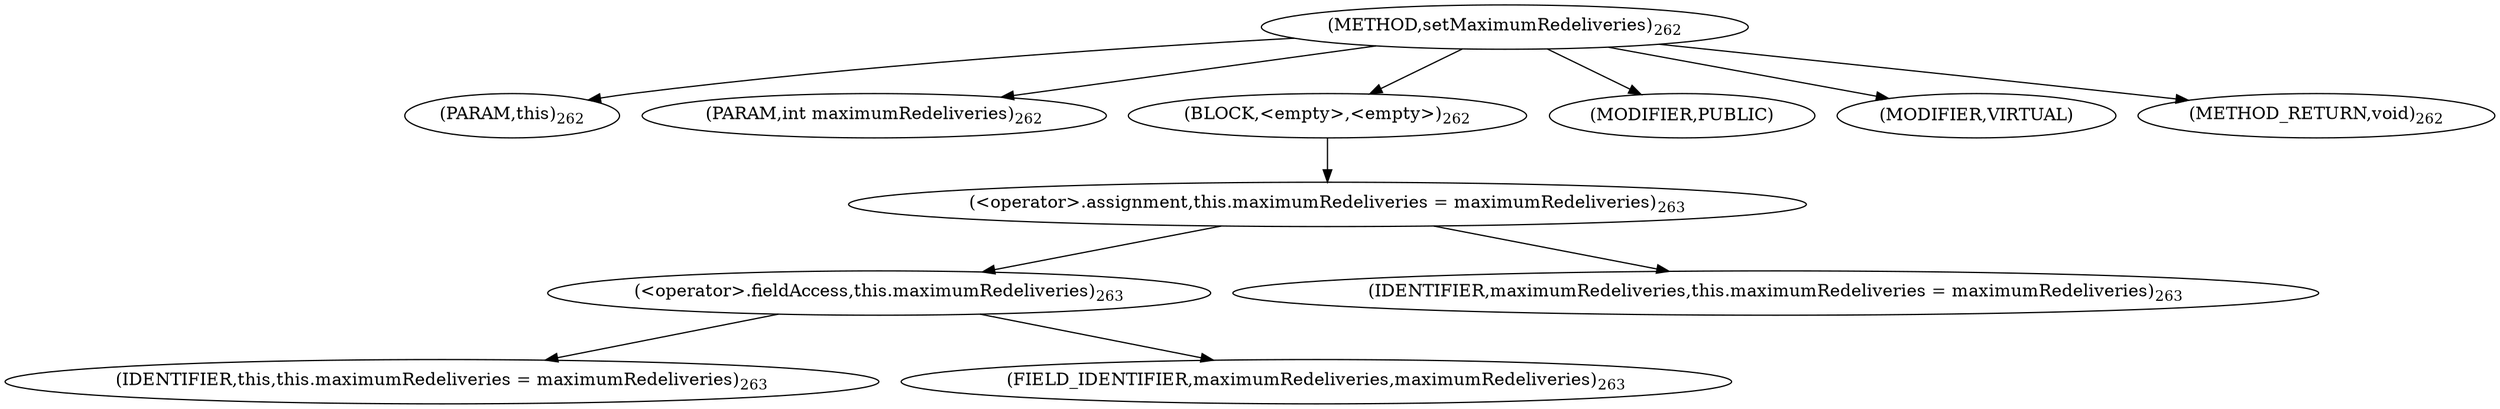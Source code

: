 digraph "setMaximumRedeliveries" {  
"507" [label = <(METHOD,setMaximumRedeliveries)<SUB>262</SUB>> ]
"42" [label = <(PARAM,this)<SUB>262</SUB>> ]
"508" [label = <(PARAM,int maximumRedeliveries)<SUB>262</SUB>> ]
"509" [label = <(BLOCK,&lt;empty&gt;,&lt;empty&gt;)<SUB>262</SUB>> ]
"510" [label = <(&lt;operator&gt;.assignment,this.maximumRedeliveries = maximumRedeliveries)<SUB>263</SUB>> ]
"511" [label = <(&lt;operator&gt;.fieldAccess,this.maximumRedeliveries)<SUB>263</SUB>> ]
"41" [label = <(IDENTIFIER,this,this.maximumRedeliveries = maximumRedeliveries)<SUB>263</SUB>> ]
"512" [label = <(FIELD_IDENTIFIER,maximumRedeliveries,maximumRedeliveries)<SUB>263</SUB>> ]
"513" [label = <(IDENTIFIER,maximumRedeliveries,this.maximumRedeliveries = maximumRedeliveries)<SUB>263</SUB>> ]
"514" [label = <(MODIFIER,PUBLIC)> ]
"515" [label = <(MODIFIER,VIRTUAL)> ]
"516" [label = <(METHOD_RETURN,void)<SUB>262</SUB>> ]
  "507" -> "42" 
  "507" -> "508" 
  "507" -> "509" 
  "507" -> "514" 
  "507" -> "515" 
  "507" -> "516" 
  "509" -> "510" 
  "510" -> "511" 
  "510" -> "513" 
  "511" -> "41" 
  "511" -> "512" 
}
